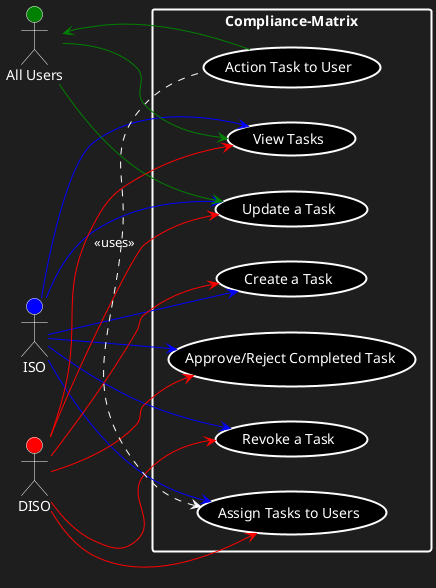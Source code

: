 @startuml
skinparam backgroundColor #1e1e1e
left to right direction
actor "ISO" as iso #blue;text:white;line:white
actor "DISO" as diso #red;text:white;line:white
actor "All Users" as all #green;text:white;line:white
rectangle Compliance-Matrix #text:white;line.bold;line:white {
  usecase "Create a Task" as UC1 #black;text:white;line.bold;line:white
  usecase "Update a Task" as UC2 #black;text:white;line.bold;line:white
  usecase "Revoke a Task" as UC3 #black;text:white;line.bold;line:white
  usecase "Assign Tasks to Users" as UC4 #black;text:white;line.bold;line:white
  usecase "Action Task to User" as UC5 #black;text:white;line.bold;line:white
  usecase "View Tasks" as UC6 #black;text:white;line.bold;line:white
  usecase "Approve/Reject Completed Task" as UC7 #black;text:white;line.bold;line:white
}
iso -[#blue]-> UC1
iso -[#blue]-> UC2
iso -[#blue]-> UC3
iso -[#blue]-> UC4
iso -[#blue]-> UC6
iso -[#blue]-> UC7
diso -[#red]-> UC1
diso -[#red]-> UC2
diso -[#red]-> UC3
diso -[#red]-> UC4
diso -[#red]-> UC6
diso -[#red]-> UC7
UC4 <. (UC5) #line:white;text:white : <<uses>>
all -[#green]-> UC6
all -[#green]-> UC2
UC5 -[#green]-> all
@enduml